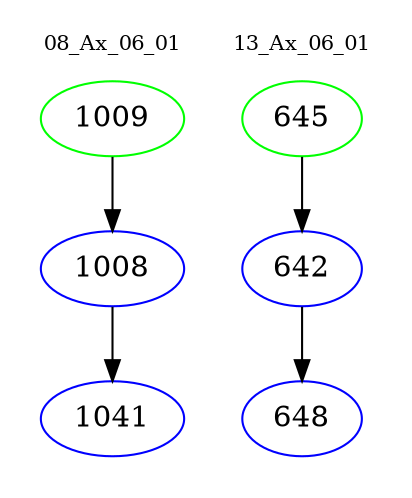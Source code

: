 digraph{
subgraph cluster_0 {
color = white
label = "08_Ax_06_01";
fontsize=10;
T0_1009 [label="1009", color="green"]
T0_1009 -> T0_1008 [color="black"]
T0_1008 [label="1008", color="blue"]
T0_1008 -> T0_1041 [color="black"]
T0_1041 [label="1041", color="blue"]
}
subgraph cluster_1 {
color = white
label = "13_Ax_06_01";
fontsize=10;
T1_645 [label="645", color="green"]
T1_645 -> T1_642 [color="black"]
T1_642 [label="642", color="blue"]
T1_642 -> T1_648 [color="black"]
T1_648 [label="648", color="blue"]
}
}
